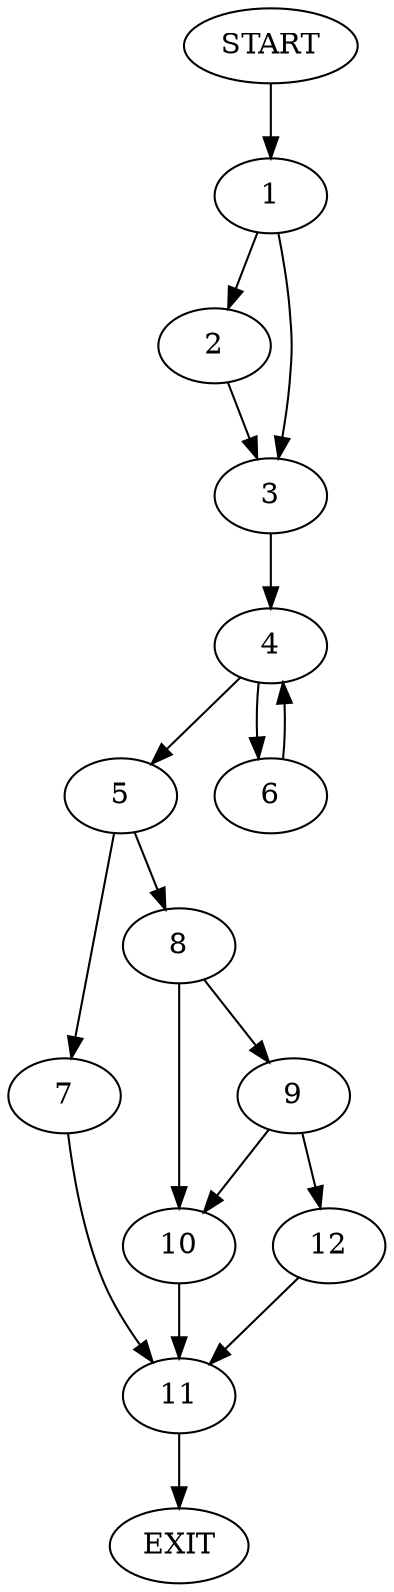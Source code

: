 digraph {
0 [label="START"]
13 [label="EXIT"]
0 -> 1
1 -> 2
1 -> 3
2 -> 3
3 -> 4
4 -> 5
4 -> 6
5 -> 7
5 -> 8
6 -> 4
8 -> 9
8 -> 10
7 -> 11
9 -> 10
9 -> 12
10 -> 11
12 -> 11
11 -> 13
}

